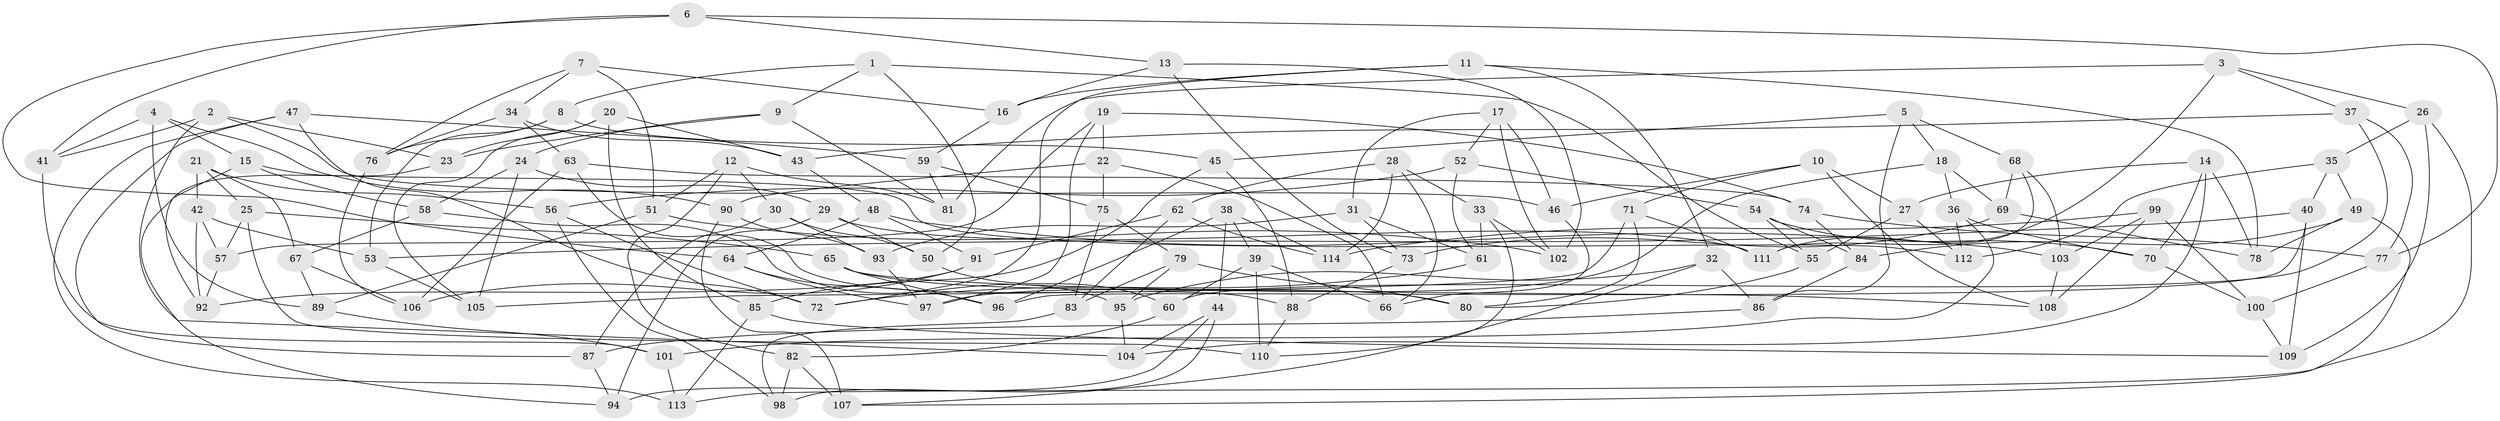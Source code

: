 // coarse degree distribution, {4: 0.4594594594594595, 6: 0.5135135135135135, 5: 0.02702702702702703}
// Generated by graph-tools (version 1.1) at 2025/52/02/27/25 19:52:27]
// undirected, 114 vertices, 228 edges
graph export_dot {
graph [start="1"]
  node [color=gray90,style=filled];
  1;
  2;
  3;
  4;
  5;
  6;
  7;
  8;
  9;
  10;
  11;
  12;
  13;
  14;
  15;
  16;
  17;
  18;
  19;
  20;
  21;
  22;
  23;
  24;
  25;
  26;
  27;
  28;
  29;
  30;
  31;
  32;
  33;
  34;
  35;
  36;
  37;
  38;
  39;
  40;
  41;
  42;
  43;
  44;
  45;
  46;
  47;
  48;
  49;
  50;
  51;
  52;
  53;
  54;
  55;
  56;
  57;
  58;
  59;
  60;
  61;
  62;
  63;
  64;
  65;
  66;
  67;
  68;
  69;
  70;
  71;
  72;
  73;
  74;
  75;
  76;
  77;
  78;
  79;
  80;
  81;
  82;
  83;
  84;
  85;
  86;
  87;
  88;
  89;
  90;
  91;
  92;
  93;
  94;
  95;
  96;
  97;
  98;
  99;
  100;
  101;
  102;
  103;
  104;
  105;
  106;
  107;
  108;
  109;
  110;
  111;
  112;
  113;
  114;
  1 -- 50;
  1 -- 55;
  1 -- 9;
  1 -- 8;
  2 -- 46;
  2 -- 41;
  2 -- 104;
  2 -- 23;
  3 -- 111;
  3 -- 37;
  3 -- 26;
  3 -- 81;
  4 -- 89;
  4 -- 15;
  4 -- 90;
  4 -- 41;
  5 -- 45;
  5 -- 18;
  5 -- 86;
  5 -- 68;
  6 -- 13;
  6 -- 41;
  6 -- 77;
  6 -- 64;
  7 -- 76;
  7 -- 51;
  7 -- 16;
  7 -- 34;
  8 -- 53;
  8 -- 45;
  8 -- 76;
  9 -- 24;
  9 -- 23;
  9 -- 81;
  10 -- 108;
  10 -- 71;
  10 -- 46;
  10 -- 27;
  11 -- 16;
  11 -- 78;
  11 -- 72;
  11 -- 32;
  12 -- 30;
  12 -- 51;
  12 -- 82;
  12 -- 81;
  13 -- 73;
  13 -- 16;
  13 -- 102;
  14 -- 27;
  14 -- 104;
  14 -- 70;
  14 -- 78;
  15 -- 112;
  15 -- 92;
  15 -- 58;
  16 -- 59;
  17 -- 52;
  17 -- 46;
  17 -- 31;
  17 -- 102;
  18 -- 69;
  18 -- 97;
  18 -- 36;
  19 -- 97;
  19 -- 22;
  19 -- 57;
  19 -- 74;
  20 -- 105;
  20 -- 23;
  20 -- 85;
  20 -- 43;
  21 -- 67;
  21 -- 25;
  21 -- 56;
  21 -- 42;
  22 -- 66;
  22 -- 75;
  22 -- 90;
  23 -- 94;
  24 -- 105;
  24 -- 29;
  24 -- 58;
  25 -- 110;
  25 -- 57;
  25 -- 65;
  26 -- 113;
  26 -- 35;
  26 -- 109;
  27 -- 55;
  27 -- 112;
  28 -- 33;
  28 -- 114;
  28 -- 62;
  28 -- 66;
  29 -- 94;
  29 -- 111;
  29 -- 50;
  30 -- 50;
  30 -- 87;
  30 -- 93;
  31 -- 73;
  31 -- 93;
  31 -- 61;
  32 -- 95;
  32 -- 107;
  32 -- 86;
  33 -- 102;
  33 -- 110;
  33 -- 61;
  34 -- 76;
  34 -- 63;
  34 -- 43;
  35 -- 49;
  35 -- 112;
  35 -- 40;
  36 -- 101;
  36 -- 112;
  36 -- 70;
  37 -- 60;
  37 -- 77;
  37 -- 43;
  38 -- 44;
  38 -- 114;
  38 -- 96;
  38 -- 39;
  39 -- 110;
  39 -- 66;
  39 -- 60;
  40 -- 109;
  40 -- 53;
  40 -- 96;
  41 -- 101;
  42 -- 92;
  42 -- 57;
  42 -- 53;
  43 -- 48;
  44 -- 104;
  44 -- 94;
  44 -- 98;
  45 -- 88;
  45 -- 85;
  46 -- 66;
  47 -- 72;
  47 -- 59;
  47 -- 113;
  47 -- 87;
  48 -- 103;
  48 -- 91;
  48 -- 64;
  49 -- 84;
  49 -- 107;
  49 -- 78;
  50 -- 60;
  51 -- 102;
  51 -- 89;
  52 -- 54;
  52 -- 61;
  52 -- 56;
  53 -- 105;
  54 -- 84;
  54 -- 70;
  54 -- 55;
  55 -- 80;
  56 -- 98;
  56 -- 72;
  57 -- 92;
  58 -- 95;
  58 -- 67;
  59 -- 81;
  59 -- 75;
  60 -- 82;
  61 -- 72;
  62 -- 83;
  62 -- 91;
  62 -- 114;
  63 -- 74;
  63 -- 88;
  63 -- 106;
  64 -- 96;
  64 -- 97;
  65 -- 80;
  65 -- 96;
  65 -- 108;
  67 -- 106;
  67 -- 89;
  68 -- 103;
  68 -- 69;
  68 -- 111;
  69 -- 78;
  69 -- 73;
  70 -- 100;
  71 -- 111;
  71 -- 80;
  71 -- 105;
  73 -- 88;
  74 -- 77;
  74 -- 84;
  75 -- 83;
  75 -- 79;
  76 -- 106;
  77 -- 100;
  79 -- 80;
  79 -- 83;
  79 -- 95;
  82 -- 98;
  82 -- 107;
  83 -- 98;
  84 -- 86;
  85 -- 109;
  85 -- 113;
  86 -- 87;
  87 -- 94;
  88 -- 110;
  89 -- 101;
  90 -- 93;
  90 -- 107;
  91 -- 92;
  91 -- 106;
  93 -- 97;
  95 -- 104;
  99 -- 108;
  99 -- 103;
  99 -- 114;
  99 -- 100;
  100 -- 109;
  101 -- 113;
  103 -- 108;
}
